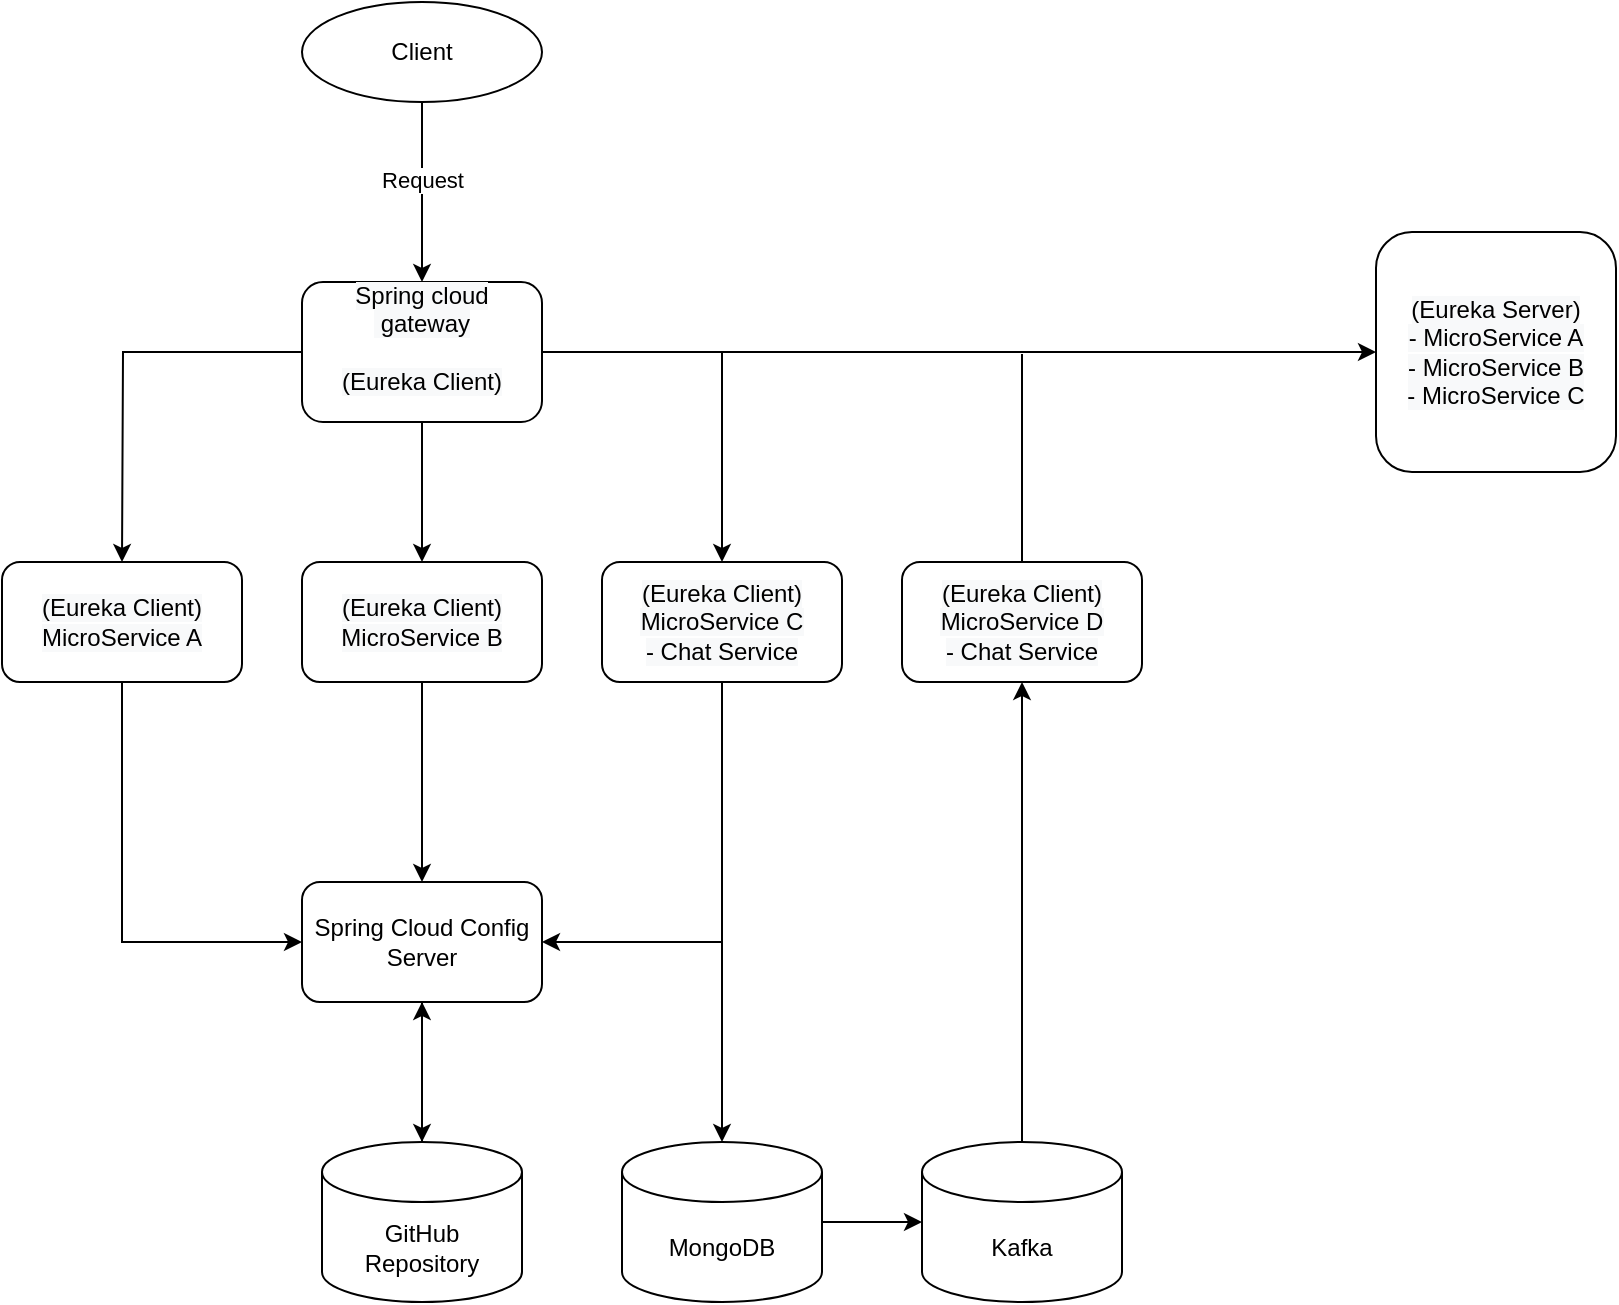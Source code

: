 <mxfile version="20.0.1" type="github">
  <diagram id="C5RBs43oDa-KdzZeNtuy" name="Page-1">
    <mxGraphModel dx="1513" dy="842" grid="1" gridSize="10" guides="1" tooltips="1" connect="1" arrows="1" fold="1" page="1" pageScale="1" pageWidth="827" pageHeight="1169" math="0" shadow="0">
      <root>
        <mxCell id="WIyWlLk6GJQsqaUBKTNV-0" />
        <mxCell id="WIyWlLk6GJQsqaUBKTNV-1" parent="WIyWlLk6GJQsqaUBKTNV-0" />
        <mxCell id="vY7WxIUzItRrAY8caPxH-22" value="" style="edgeStyle=orthogonalEdgeStyle;rounded=0;orthogonalLoop=1;jettySize=auto;html=1;entryX=0.5;entryY=0;entryDx=0;entryDy=0;" parent="WIyWlLk6GJQsqaUBKTNV-1" source="vY7WxIUzItRrAY8caPxH-1" target="vY7WxIUzItRrAY8caPxH-25" edge="1">
          <mxGeometry relative="1" as="geometry">
            <mxPoint x="230" y="585" as="targetPoint" />
          </mxGeometry>
        </mxCell>
        <mxCell id="vY7WxIUzItRrAY8caPxH-1" value="Spring Cloud Config&lt;br&gt;Server" style="rounded=1;whiteSpace=wrap;html=1;" parent="WIyWlLk6GJQsqaUBKTNV-1" vertex="1">
          <mxGeometry x="170" y="470" width="120" height="60" as="geometry" />
        </mxCell>
        <mxCell id="aUq-guc-17mRzJ9mDatd-2" value="" style="edgeStyle=orthogonalEdgeStyle;rounded=0;orthogonalLoop=1;jettySize=auto;html=1;exitX=0.5;exitY=1;exitDx=0;exitDy=0;entryX=0.5;entryY=0;entryDx=0;entryDy=0;entryPerimeter=0;" edge="1" parent="WIyWlLk6GJQsqaUBKTNV-1" source="vY7WxIUzItRrAY8caPxH-2" target="aUq-guc-17mRzJ9mDatd-0">
          <mxGeometry relative="1" as="geometry">
            <mxPoint x="550" y="340" as="targetPoint" />
          </mxGeometry>
        </mxCell>
        <mxCell id="vY7WxIUzItRrAY8caPxH-2" value="&lt;span style=&quot;color: rgb(0 , 0 , 0) ; font-family: &amp;quot;helvetica&amp;quot; ; font-size: 12px ; font-style: normal ; font-weight: 400 ; letter-spacing: normal ; text-align: center ; text-indent: 0px ; text-transform: none ; word-spacing: 0px ; background-color: rgb(248 , 249 , 250) ; display: inline ; float: none&quot;&gt;(Eureka Client)&lt;br&gt;MicroService C&lt;br&gt;- Chat Service&lt;br&gt;&lt;/span&gt;" style="rounded=1;whiteSpace=wrap;html=1;" parent="WIyWlLk6GJQsqaUBKTNV-1" vertex="1">
          <mxGeometry x="320" y="310" width="120" height="60" as="geometry" />
        </mxCell>
        <mxCell id="vY7WxIUzItRrAY8caPxH-19" value="" style="edgeStyle=orthogonalEdgeStyle;rounded=0;orthogonalLoop=1;jettySize=auto;html=1;" parent="WIyWlLk6GJQsqaUBKTNV-1" source="vY7WxIUzItRrAY8caPxH-6" target="vY7WxIUzItRrAY8caPxH-1" edge="1">
          <mxGeometry relative="1" as="geometry" />
        </mxCell>
        <mxCell id="vY7WxIUzItRrAY8caPxH-6" value="&lt;span style=&quot;color: rgb(0 , 0 , 0) ; font-family: &amp;#34;helvetica&amp;#34; ; font-size: 12px ; font-style: normal ; font-weight: 400 ; letter-spacing: normal ; text-align: center ; text-indent: 0px ; text-transform: none ; word-spacing: 0px ; background-color: rgb(248 , 249 , 250) ; display: inline ; float: none&quot;&gt;(Eureka Client)&lt;br&gt;MicroService B&lt;/span&gt;" style="rounded=1;whiteSpace=wrap;html=1;" parent="WIyWlLk6GJQsqaUBKTNV-1" vertex="1">
          <mxGeometry x="170" y="310" width="120" height="60" as="geometry" />
        </mxCell>
        <mxCell id="vY7WxIUzItRrAY8caPxH-7" value="&lt;span style=&quot;color: rgb(0 , 0 , 0) ; font-family: &amp;#34;helvetica&amp;#34; ; font-size: 12px ; font-style: normal ; font-weight: 400 ; letter-spacing: normal ; text-align: center ; text-indent: 0px ; text-transform: none ; word-spacing: 0px ; background-color: rgb(248 , 249 , 250) ; display: inline ; float: none&quot;&gt;(Eureka Client)&lt;br&gt;MicroService A&lt;/span&gt;" style="rounded=1;whiteSpace=wrap;html=1;" parent="WIyWlLk6GJQsqaUBKTNV-1" vertex="1">
          <mxGeometry x="20" y="310" width="120" height="60" as="geometry" />
        </mxCell>
        <mxCell id="vY7WxIUzItRrAY8caPxH-10" value="" style="edgeStyle=orthogonalEdgeStyle;rounded=0;orthogonalLoop=1;jettySize=auto;html=1;entryX=0.5;entryY=0;entryDx=0;entryDy=0;" parent="WIyWlLk6GJQsqaUBKTNV-1" source="vY7WxIUzItRrAY8caPxH-8" target="vY7WxIUzItRrAY8caPxH-2" edge="1">
          <mxGeometry relative="1" as="geometry" />
        </mxCell>
        <mxCell id="vY7WxIUzItRrAY8caPxH-11" value="" style="edgeStyle=orthogonalEdgeStyle;rounded=0;orthogonalLoop=1;jettySize=auto;html=1;" parent="WIyWlLk6GJQsqaUBKTNV-1" source="vY7WxIUzItRrAY8caPxH-8" target="vY7WxIUzItRrAY8caPxH-6" edge="1">
          <mxGeometry relative="1" as="geometry" />
        </mxCell>
        <mxCell id="vY7WxIUzItRrAY8caPxH-13" value="" style="edgeStyle=orthogonalEdgeStyle;rounded=0;orthogonalLoop=1;jettySize=auto;html=1;" parent="WIyWlLk6GJQsqaUBKTNV-1" source="vY7WxIUzItRrAY8caPxH-8" edge="1">
          <mxGeometry relative="1" as="geometry">
            <mxPoint x="80" y="310" as="targetPoint" />
          </mxGeometry>
        </mxCell>
        <mxCell id="vY7WxIUzItRrAY8caPxH-8" value="&lt;span style=&quot;color: rgb(0 , 0 , 0) ; font-family: &amp;#34;helvetica&amp;#34; ; font-size: 12px ; font-style: normal ; font-weight: 400 ; letter-spacing: normal ; text-align: center ; text-indent: 0px ; text-transform: none ; word-spacing: 0px ; background-color: rgb(248 , 249 , 250) ; display: inline ; float: none&quot;&gt;Spring cloud &amp;nbsp;gateway&lt;br&gt;&lt;br&gt;(Eureka Client)&lt;br&gt;&lt;br&gt;&lt;/span&gt;" style="rounded=1;whiteSpace=wrap;html=1;" parent="WIyWlLk6GJQsqaUBKTNV-1" vertex="1">
          <mxGeometry x="170" y="170" width="120" height="70" as="geometry" />
        </mxCell>
        <mxCell id="vY7WxIUzItRrAY8caPxH-9" value="&lt;span style=&quot;color: rgb(0 , 0 , 0) ; font-family: &amp;#34;helvetica&amp;#34; ; font-size: 12px ; font-style: normal ; font-weight: 400 ; letter-spacing: normal ; text-align: center ; text-indent: 0px ; text-transform: none ; word-spacing: 0px ; background-color: rgb(248 , 249 , 250) ; display: inline ; float: none&quot;&gt;(Eureka Server)&lt;br&gt;- MicroService A&lt;br&gt;- MicroService B&lt;br&gt;- MicroService C&lt;br&gt;&lt;/span&gt;" style="rounded=1;whiteSpace=wrap;html=1;" parent="WIyWlLk6GJQsqaUBKTNV-1" vertex="1">
          <mxGeometry x="707" y="145" width="120" height="120" as="geometry" />
        </mxCell>
        <mxCell id="vY7WxIUzItRrAY8caPxH-15" value="" style="edgeStyle=orthogonalEdgeStyle;rounded=0;orthogonalLoop=1;jettySize=auto;html=1;" parent="WIyWlLk6GJQsqaUBKTNV-1" source="vY7WxIUzItRrAY8caPxH-14" target="vY7WxIUzItRrAY8caPxH-8" edge="1">
          <mxGeometry relative="1" as="geometry" />
        </mxCell>
        <mxCell id="vY7WxIUzItRrAY8caPxH-16" value="Request" style="edgeLabel;html=1;align=center;verticalAlign=middle;resizable=0;points=[];" parent="vY7WxIUzItRrAY8caPxH-15" vertex="1" connectable="0">
          <mxGeometry x="-0.144" relative="1" as="geometry">
            <mxPoint as="offset" />
          </mxGeometry>
        </mxCell>
        <mxCell id="vY7WxIUzItRrAY8caPxH-14" value="Client" style="ellipse;whiteSpace=wrap;html=1;" parent="WIyWlLk6GJQsqaUBKTNV-1" vertex="1">
          <mxGeometry x="170" y="30" width="120" height="50" as="geometry" />
        </mxCell>
        <mxCell id="vY7WxIUzItRrAY8caPxH-17" value="" style="endArrow=classic;html=1;rounded=0;exitX=1;exitY=0.5;exitDx=0;exitDy=0;entryX=0;entryY=0.5;entryDx=0;entryDy=0;" parent="WIyWlLk6GJQsqaUBKTNV-1" source="vY7WxIUzItRrAY8caPxH-8" target="vY7WxIUzItRrAY8caPxH-9" edge="1">
          <mxGeometry width="50" height="50" relative="1" as="geometry">
            <mxPoint x="560" y="390" as="sourcePoint" />
            <mxPoint x="610" y="340" as="targetPoint" />
          </mxGeometry>
        </mxCell>
        <mxCell id="vY7WxIUzItRrAY8caPxH-18" value="" style="endArrow=classic;html=1;rounded=0;exitX=0.5;exitY=1;exitDx=0;exitDy=0;entryX=1;entryY=0.5;entryDx=0;entryDy=0;" parent="WIyWlLk6GJQsqaUBKTNV-1" source="vY7WxIUzItRrAY8caPxH-2" target="vY7WxIUzItRrAY8caPxH-1" edge="1">
          <mxGeometry width="50" height="50" relative="1" as="geometry">
            <mxPoint x="560" y="400" as="sourcePoint" />
            <mxPoint x="610" y="350" as="targetPoint" />
            <Array as="points">
              <mxPoint x="380" y="500" />
            </Array>
          </mxGeometry>
        </mxCell>
        <mxCell id="vY7WxIUzItRrAY8caPxH-20" value="" style="endArrow=classic;html=1;rounded=0;exitX=0.5;exitY=1;exitDx=0;exitDy=0;entryX=0;entryY=0.5;entryDx=0;entryDy=0;" parent="WIyWlLk6GJQsqaUBKTNV-1" source="vY7WxIUzItRrAY8caPxH-7" target="vY7WxIUzItRrAY8caPxH-1" edge="1">
          <mxGeometry width="50" height="50" relative="1" as="geometry">
            <mxPoint x="560" y="400" as="sourcePoint" />
            <mxPoint x="610" y="350" as="targetPoint" />
            <Array as="points">
              <mxPoint x="80" y="500" />
            </Array>
          </mxGeometry>
        </mxCell>
        <mxCell id="vY7WxIUzItRrAY8caPxH-27" value="" style="edgeStyle=orthogonalEdgeStyle;rounded=0;orthogonalLoop=1;jettySize=auto;html=1;entryX=0.5;entryY=1;entryDx=0;entryDy=0;" parent="WIyWlLk6GJQsqaUBKTNV-1" source="vY7WxIUzItRrAY8caPxH-25" target="vY7WxIUzItRrAY8caPxH-1" edge="1">
          <mxGeometry relative="1" as="geometry">
            <mxPoint x="230" y="540" as="targetPoint" />
          </mxGeometry>
        </mxCell>
        <mxCell id="vY7WxIUzItRrAY8caPxH-25" value="GitHub Repository" style="shape=cylinder3;whiteSpace=wrap;html=1;boundedLbl=1;backgroundOutline=1;size=15;" parent="WIyWlLk6GJQsqaUBKTNV-1" vertex="1">
          <mxGeometry x="180" y="600" width="100" height="80" as="geometry" />
        </mxCell>
        <mxCell id="aUq-guc-17mRzJ9mDatd-4" value="" style="edgeStyle=orthogonalEdgeStyle;rounded=0;orthogonalLoop=1;jettySize=auto;html=1;" edge="1" parent="WIyWlLk6GJQsqaUBKTNV-1" source="aUq-guc-17mRzJ9mDatd-0" target="aUq-guc-17mRzJ9mDatd-3">
          <mxGeometry relative="1" as="geometry" />
        </mxCell>
        <mxCell id="aUq-guc-17mRzJ9mDatd-0" value="MongoDB" style="shape=cylinder3;whiteSpace=wrap;html=1;boundedLbl=1;backgroundOutline=1;size=15;" vertex="1" parent="WIyWlLk6GJQsqaUBKTNV-1">
          <mxGeometry x="330" y="600" width="100" height="80" as="geometry" />
        </mxCell>
        <mxCell id="aUq-guc-17mRzJ9mDatd-7" value="" style="edgeStyle=orthogonalEdgeStyle;rounded=0;orthogonalLoop=1;jettySize=auto;html=1;entryX=0.5;entryY=1;entryDx=0;entryDy=0;" edge="1" parent="WIyWlLk6GJQsqaUBKTNV-1" source="aUq-guc-17mRzJ9mDatd-3" target="aUq-guc-17mRzJ9mDatd-5">
          <mxGeometry relative="1" as="geometry">
            <mxPoint x="530" y="500" as="targetPoint" />
          </mxGeometry>
        </mxCell>
        <mxCell id="aUq-guc-17mRzJ9mDatd-3" value="Kafka" style="shape=cylinder3;whiteSpace=wrap;html=1;boundedLbl=1;backgroundOutline=1;size=15;" vertex="1" parent="WIyWlLk6GJQsqaUBKTNV-1">
          <mxGeometry x="480" y="600" width="100" height="80" as="geometry" />
        </mxCell>
        <mxCell id="aUq-guc-17mRzJ9mDatd-5" value="&lt;span style=&quot;color: rgb(0 , 0 , 0) ; font-family: &amp;quot;helvetica&amp;quot; ; font-size: 12px ; font-style: normal ; font-weight: 400 ; letter-spacing: normal ; text-align: center ; text-indent: 0px ; text-transform: none ; word-spacing: 0px ; background-color: rgb(248 , 249 , 250) ; display: inline ; float: none&quot;&gt;(Eureka Client)&lt;br&gt;MicroService D&lt;br&gt;- Chat Service&lt;br&gt;&lt;/span&gt;" style="rounded=1;whiteSpace=wrap;html=1;" vertex="1" parent="WIyWlLk6GJQsqaUBKTNV-1">
          <mxGeometry x="470" y="310" width="120" height="60" as="geometry" />
        </mxCell>
        <mxCell id="aUq-guc-17mRzJ9mDatd-10" value="" style="endArrow=none;html=1;rounded=0;exitX=0.5;exitY=0;exitDx=0;exitDy=0;" edge="1" parent="WIyWlLk6GJQsqaUBKTNV-1" source="aUq-guc-17mRzJ9mDatd-5">
          <mxGeometry width="50" height="50" relative="1" as="geometry">
            <mxPoint x="530" y="306" as="sourcePoint" />
            <mxPoint x="530" y="206" as="targetPoint" />
          </mxGeometry>
        </mxCell>
      </root>
    </mxGraphModel>
  </diagram>
</mxfile>
